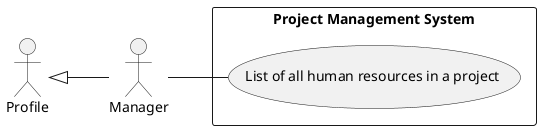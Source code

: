 @startuml
left to right direction

:Profile: as Profile
Profile <|-- :Manager:

rectangle "Project Management System"{

:Manager: as Manager
Manager -- (List of all human resources in a project )

}
@enduml